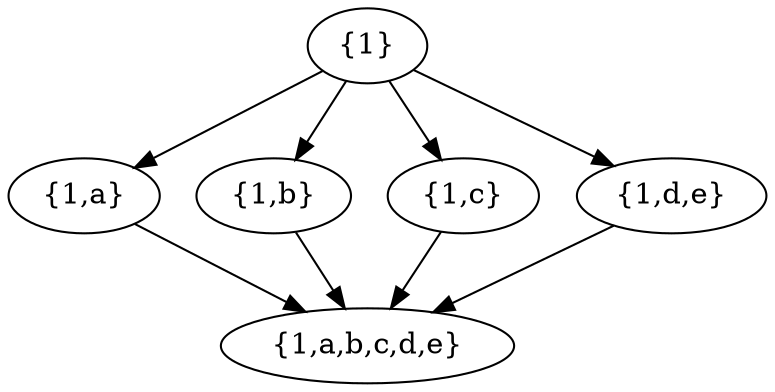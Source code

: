 digraph mygraph{
"{1}" -> "{1,a}" 
"{1}" -> "{1,b}" 
"{1}" -> "{1,c}" 
"{1}" -> "{1,d,e}" 
"{1,a}" -> "{1,a,b,c,d,e}" 
"{1,b}" -> "{1,a,b,c,d,e}" 
"{1,c}" -> "{1,a,b,c,d,e}" 
"{1,d,e}" -> "{1,a,b,c,d,e}" 
}
